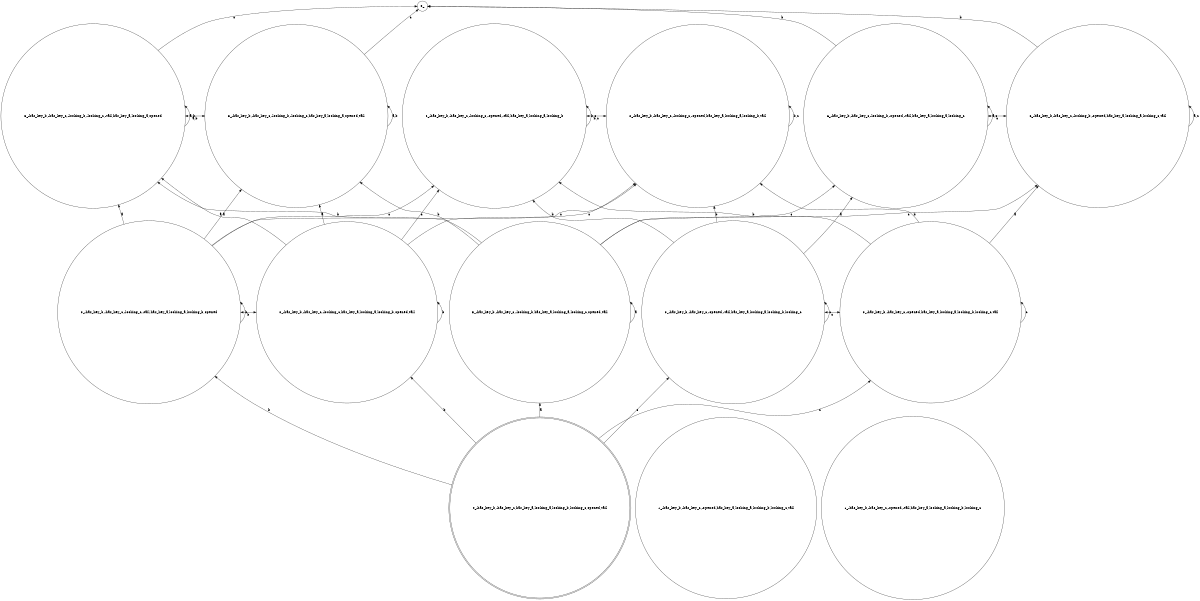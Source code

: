 digraph K_structure{
	rankdir=BT;
	size="8,5"
//WORLDS List:
	node [shape = circle] "0_-has_key_b,-has_key_c,-looking_c,-tail,has_key_a,looking_a,looking_b,opened";// (,-has_key_b,-has_key_c,-looking_c,-tail,has_key_a,looking_a,looking_b,opened)
	node [shape = circle] "1_-has_key_b,-has_key_c,-opened,has_key_a,looking_a,looking_b,looking_c,tail";// (,-has_key_b,-has_key_c,-opened,has_key_a,looking_a,looking_b,looking_c,tail)
	node [shape = circle] "2_-has_key_b,-has_key_c,-looking_c,-opened,has_key_a,looking_a,looking_b,tail";// (,-has_key_b,-has_key_c,-looking_c,-opened,has_key_a,looking_a,looking_b,tail)
	node [shape = circle] "3_-has_key_b,-has_key_c,-looking_b,-looking_c,has_key_a,looking_a,opened,tail";// (,-has_key_b,-has_key_c,-looking_b,-looking_c,has_key_a,looking_a,opened,tail)
	node [shape = circle] "0_-has_key_b,-has_key_c,-looking_c,has_key_a,looking_a,looking_b,opened,tail";// (,-has_key_b,-has_key_c,-looking_c,has_key_a,looking_a,looking_b,opened,tail)
	node [shape = doublecircle] "4_-has_key_b,-has_key_c,has_key_a,looking_a,looking_b,looking_c,opened,tail";// (,-has_key_b,-has_key_c,has_key_a,looking_a,looking_b,looking_c,opened,tail)
	node [shape = circle] "5_-has_key_b,-has_key_c,-looking_b,has_key_a,looking_a,looking_c,opened,tail";// (,-has_key_b,-has_key_c,-looking_b,has_key_a,looking_a,looking_c,opened,tail)
	node [shape = circle] "6_-has_key_b,-has_key_c,-looking_b,-opened,-tail,has_key_a,looking_a,looking_c";// (,-has_key_b,-has_key_c,-looking_b,-opened,-tail,has_key_a,looking_a,looking_c)
	node [shape = circle] "6_-has_key_b,-has_key_c,-looking_b,-opened,has_key_a,looking_a,looking_c,tail";// (,-has_key_b,-has_key_c,-looking_b,-opened,has_key_a,looking_a,looking_c,tail)
	node [shape = circle] "2_-has_key_b,-has_key_c,-looking_c,-opened,-tail,has_key_a,looking_a,looking_b";// (,-has_key_b,-has_key_c,-looking_c,-opened,-tail,has_key_a,looking_a,looking_b)
	node [shape = circle] "3_-has_key_b,-has_key_c,-looking_b,-looking_c,-tail,has_key_a,looking_a,opened";// (,-has_key_b,-has_key_c,-looking_b,-looking_c,-tail,has_key_a,looking_a,opened)
	node [shape = circle] "1_-has_key_b,-has_key_c,-opened,-tail,has_key_a,looking_a,looking_b,looking_c";// (,-has_key_b,-has_key_c,-opened,-tail,has_key_a,looking_a,looking_b,looking_c)


//RANKS List:
	{rank = same; "3_-has_key_b,-has_key_c,-looking_b,-looking_c,has_key_a,looking_a,opened,tail"; "3_-has_key_b,-has_key_c,-looking_b,-looking_c,-tail,has_key_a,looking_a,opened"; }
	{rank = same; "2_-has_key_b,-has_key_c,-looking_c,-opened,has_key_a,looking_a,looking_b,tail"; "2_-has_key_b,-has_key_c,-looking_c,-opened,-tail,has_key_a,looking_a,looking_b"; }
	{rank = same; "0_-has_key_b,-has_key_c,-looking_c,-tail,has_key_a,looking_a,looking_b,opened"; "0_-has_key_b,-has_key_c,-looking_c,has_key_a,looking_a,looking_b,opened,tail"; }
	{rank = same; "6_-has_key_b,-has_key_c,-looking_b,-opened,-tail,has_key_a,looking_a,looking_c"; "6_-has_key_b,-has_key_c,-looking_b,-opened,has_key_a,looking_a,looking_c,tail"; }
	{rank = same; "5_-has_key_b,-has_key_c,-looking_b,has_key_a,looking_a,looking_c,opened,tail"; }
	{rank = same; "4_-has_key_b,-has_key_c,has_key_a,looking_a,looking_b,looking_c,opened,tail"; }
	{rank = same; "0_-has_key_b,-has_key_c,-opened,has_key_a,looking_a,looking_b,looking_c,tail"; "0_-has_key_b,-has_key_c,-opened,-tail,has_key_a,looking_a,looking_b,looking_c"; }


//EDGES List:
	"0_-has_key_b,-has_key_c,-looking_c,-tail,has_key_a,looking_a,looking_b,opened" -> "0_-has_key_b,-has_key_c,-looking_c,-tail,has_key_a,looking_a,looking_b,opened" [ label = "b" ];
	"0_-has_key_b,-has_key_c,-looking_c,-tail,has_key_a,looking_a,looking_b,opened" -> "2_-has_key_b,-has_key_c,-looking_c,-opened,-tail,has_key_a,looking_a,looking_b" [ label = "c" ];
	"0_-has_key_b,-has_key_c,-looking_c,-tail,has_key_a,looking_a,looking_b,opened" -> "2_-has_key_b,-has_key_c,-looking_c,-opened,has_key_a,looking_a,looking_b,tail" [ label = "c" ];
	"0_-has_key_b,-has_key_c,-looking_c,-tail,has_key_a,looking_a,looking_b,opened" -> "3_-has_key_b,-has_key_c,-looking_b,-looking_c,-tail,has_key_a,looking_a,opened" [ label = "a" ];
	"0_-has_key_b,-has_key_c,-looking_c,-tail,has_key_a,looking_a,looking_b,opened" -> "3_-has_key_b,-has_key_c,-looking_b,-looking_c,has_key_a,looking_a,opened,tail" [ label = "a" ];
	"0_-has_key_b,-has_key_c,-looking_c,has_key_a,looking_a,looking_b,opened,tail" -> "0_-has_key_b,-has_key_c,-looking_c,has_key_a,looking_a,looking_b,opened,tail" [ label = "b" ];
	"0_-has_key_b,-has_key_c,-looking_c,has_key_a,looking_a,looking_b,opened,tail" -> "2_-has_key_b,-has_key_c,-looking_c,-opened,-tail,has_key_a,looking_a,looking_b" [ label = "c" ];
	"0_-has_key_b,-has_key_c,-looking_c,has_key_a,looking_a,looking_b,opened,tail" -> "2_-has_key_b,-has_key_c,-looking_c,-opened,has_key_a,looking_a,looking_b,tail" [ label = "c" ];
	"0_-has_key_b,-has_key_c,-looking_c,has_key_a,looking_a,looking_b,opened,tail" -> "3_-has_key_b,-has_key_c,-looking_b,-looking_c,-tail,has_key_a,looking_a,opened" [ label = "a" ];
	"0_-has_key_b,-has_key_c,-looking_c,has_key_a,looking_a,looking_b,opened,tail" -> "3_-has_key_b,-has_key_c,-looking_b,-looking_c,has_key_a,looking_a,opened,tail" [ label = "a" ];
	"0_-has_key_b,-has_key_c,-opened,-tail,has_key_a,looking_a,looking_b,looking_c" -> "0_-has_key_b,-has_key_c,-opened,-tail,has_key_a,looking_a,looking_b,looking_c" [ label = "c" ];
	"0_-has_key_b,-has_key_c,-opened,-tail,has_key_a,looking_a,looking_b,looking_c" -> "2_-has_key_b,-has_key_c,-looking_c,-opened,-tail,has_key_a,looking_a,looking_b" [ label = "b" ];
	"0_-has_key_b,-has_key_c,-opened,-tail,has_key_a,looking_a,looking_b,looking_c" -> "2_-has_key_b,-has_key_c,-looking_c,-opened,has_key_a,looking_a,looking_b,tail" [ label = "b" ];
	"0_-has_key_b,-has_key_c,-opened,-tail,has_key_a,looking_a,looking_b,looking_c" -> "6_-has_key_b,-has_key_c,-looking_b,-opened,-tail,has_key_a,looking_a,looking_c" [ label = "a" ];
	"0_-has_key_b,-has_key_c,-opened,has_key_a,looking_a,looking_b,looking_c,tail" -> "0_-has_key_b,-has_key_c,-opened,has_key_a,looking_a,looking_b,looking_c,tail" [ label = "c" ];
	"0_-has_key_b,-has_key_c,-opened,has_key_a,looking_a,looking_b,looking_c,tail" -> "2_-has_key_b,-has_key_c,-looking_c,-opened,-tail,has_key_a,looking_a,looking_b" [ label = "b" ];
	"0_-has_key_b,-has_key_c,-opened,has_key_a,looking_a,looking_b,looking_c,tail" -> "2_-has_key_b,-has_key_c,-looking_c,-opened,has_key_a,looking_a,looking_b,tail" [ label = "b" ];
	"0_-has_key_b,-has_key_c,-opened,has_key_a,looking_a,looking_b,looking_c,tail" -> "6_-has_key_b,-has_key_c,-looking_b,-opened,has_key_a,looking_a,looking_c,tail" [ label = "a" ];
	"2_-has_key_b,-has_key_c,-looking_c,-opened,-tail,has_key_a,looking_a,looking_b" -> "2_-has_key_b,-has_key_c,-looking_c,-opened,-tail,has_key_a,looking_a,looking_b" [ label = "b,c" ];
	"2_-has_key_b,-has_key_c,-looking_c,-opened,has_key_a,looking_a,looking_b,tail" -> "2_-has_key_b,-has_key_c,-looking_c,-opened,has_key_a,looking_a,looking_b,tail" [ label = "b,c" ];
	"3_-has_key_b,-has_key_c,-looking_b,-looking_c,-tail,has_key_a,looking_a,opened" -> "0_" [ label = "c" ];
	"3_-has_key_b,-has_key_c,-looking_b,-looking_c,-tail,has_key_a,looking_a,opened" -> "3_-has_key_b,-has_key_c,-looking_b,-looking_c,-tail,has_key_a,looking_a,opened" [ label = "a,b" ];
	"3_-has_key_b,-has_key_c,-looking_b,-looking_c,has_key_a,looking_a,opened,tail" -> "0_" [ label = "c" ];
	"3_-has_key_b,-has_key_c,-looking_b,-looking_c,has_key_a,looking_a,opened,tail" -> "3_-has_key_b,-has_key_c,-looking_b,-looking_c,has_key_a,looking_a,opened,tail" [ label = "a,b" ];
	"4_-has_key_b,-has_key_c,has_key_a,looking_a,looking_b,looking_c,opened,tail" -> "0_-has_key_b,-has_key_c,-looking_c,-tail,has_key_a,looking_a,looking_b,opened" [ label = "b" ];
	"4_-has_key_b,-has_key_c,has_key_a,looking_a,looking_b,looking_c,opened,tail" -> "0_-has_key_b,-has_key_c,-looking_c,has_key_a,looking_a,looking_b,opened,tail" [ label = "b" ];
	"4_-has_key_b,-has_key_c,has_key_a,looking_a,looking_b,looking_c,opened,tail" -> "0_-has_key_b,-has_key_c,-opened,-tail,has_key_a,looking_a,looking_b,looking_c" [ label = "c" ];
	"4_-has_key_b,-has_key_c,has_key_a,looking_a,looking_b,looking_c,opened,tail" -> "0_-has_key_b,-has_key_c,-opened,has_key_a,looking_a,looking_b,looking_c,tail" [ label = "c" ];
	"4_-has_key_b,-has_key_c,has_key_a,looking_a,looking_b,looking_c,opened,tail" -> "5_-has_key_b,-has_key_c,-looking_b,has_key_a,looking_a,looking_c,opened,tail" [ label = "a" ];
	"5_-has_key_b,-has_key_c,-looking_b,has_key_a,looking_a,looking_c,opened,tail" -> "3_-has_key_b,-has_key_c,-looking_b,-looking_c,-tail,has_key_a,looking_a,opened" [ label = "b" ];
	"5_-has_key_b,-has_key_c,-looking_b,has_key_a,looking_a,looking_c,opened,tail" -> "3_-has_key_b,-has_key_c,-looking_b,-looking_c,has_key_a,looking_a,opened,tail" [ label = "b" ];
	"5_-has_key_b,-has_key_c,-looking_b,has_key_a,looking_a,looking_c,opened,tail" -> "5_-has_key_b,-has_key_c,-looking_b,has_key_a,looking_a,looking_c,opened,tail" [ label = "a" ];
	"5_-has_key_b,-has_key_c,-looking_b,has_key_a,looking_a,looking_c,opened,tail" -> "6_-has_key_b,-has_key_c,-looking_b,-opened,-tail,has_key_a,looking_a,looking_c" [ label = "c" ];
	"5_-has_key_b,-has_key_c,-looking_b,has_key_a,looking_a,looking_c,opened,tail" -> "6_-has_key_b,-has_key_c,-looking_b,-opened,has_key_a,looking_a,looking_c,tail" [ label = "c" ];
	"6_-has_key_b,-has_key_c,-looking_b,-opened,-tail,has_key_a,looking_a,looking_c" -> "0_" [ label = "b" ];
	"6_-has_key_b,-has_key_c,-looking_b,-opened,-tail,has_key_a,looking_a,looking_c" -> "6_-has_key_b,-has_key_c,-looking_b,-opened,-tail,has_key_a,looking_a,looking_c" [ label = "a,c" ];
	"6_-has_key_b,-has_key_c,-looking_b,-opened,has_key_a,looking_a,looking_c,tail" -> "0_" [ label = "b" ];
	"6_-has_key_b,-has_key_c,-looking_b,-opened,has_key_a,looking_a,looking_c,tail" -> "6_-has_key_b,-has_key_c,-looking_b,-opened,has_key_a,looking_a,looking_c,tail" [ label = "a,c" ];
	"0_-has_key_b,-has_key_c,-looking_c,-tail,has_key_a,looking_a,looking_b,opened" -> "0_-has_key_b,-has_key_c,-looking_c,has_key_a,looking_a,looking_b,opened,tail" [ dir=both label = "b" ];
	"0_-has_key_b,-has_key_c,-opened,-tail,has_key_a,looking_a,looking_b,looking_c" -> "0_-has_key_b,-has_key_c,-opened,has_key_a,looking_a,looking_b,looking_c,tail" [ dir=both label = "c" ];
	"2_-has_key_b,-has_key_c,-looking_c,-opened,-tail,has_key_a,looking_a,looking_b" -> "2_-has_key_b,-has_key_c,-looking_c,-opened,has_key_a,looking_a,looking_b,tail" [ dir=both label = "b,c" ];
	"3_-has_key_b,-has_key_c,-looking_b,-looking_c,-tail,has_key_a,looking_a,opened" -> "3_-has_key_b,-has_key_c,-looking_b,-looking_c,has_key_a,looking_a,opened,tail" [ dir=both label = "a,b" ];
	"6_-has_key_b,-has_key_c,-looking_b,-opened,-tail,has_key_a,looking_a,looking_c" -> "6_-has_key_b,-has_key_c,-looking_b,-opened,has_key_a,looking_a,looking_c,tail" [ dir=both label = "c" ];
}
